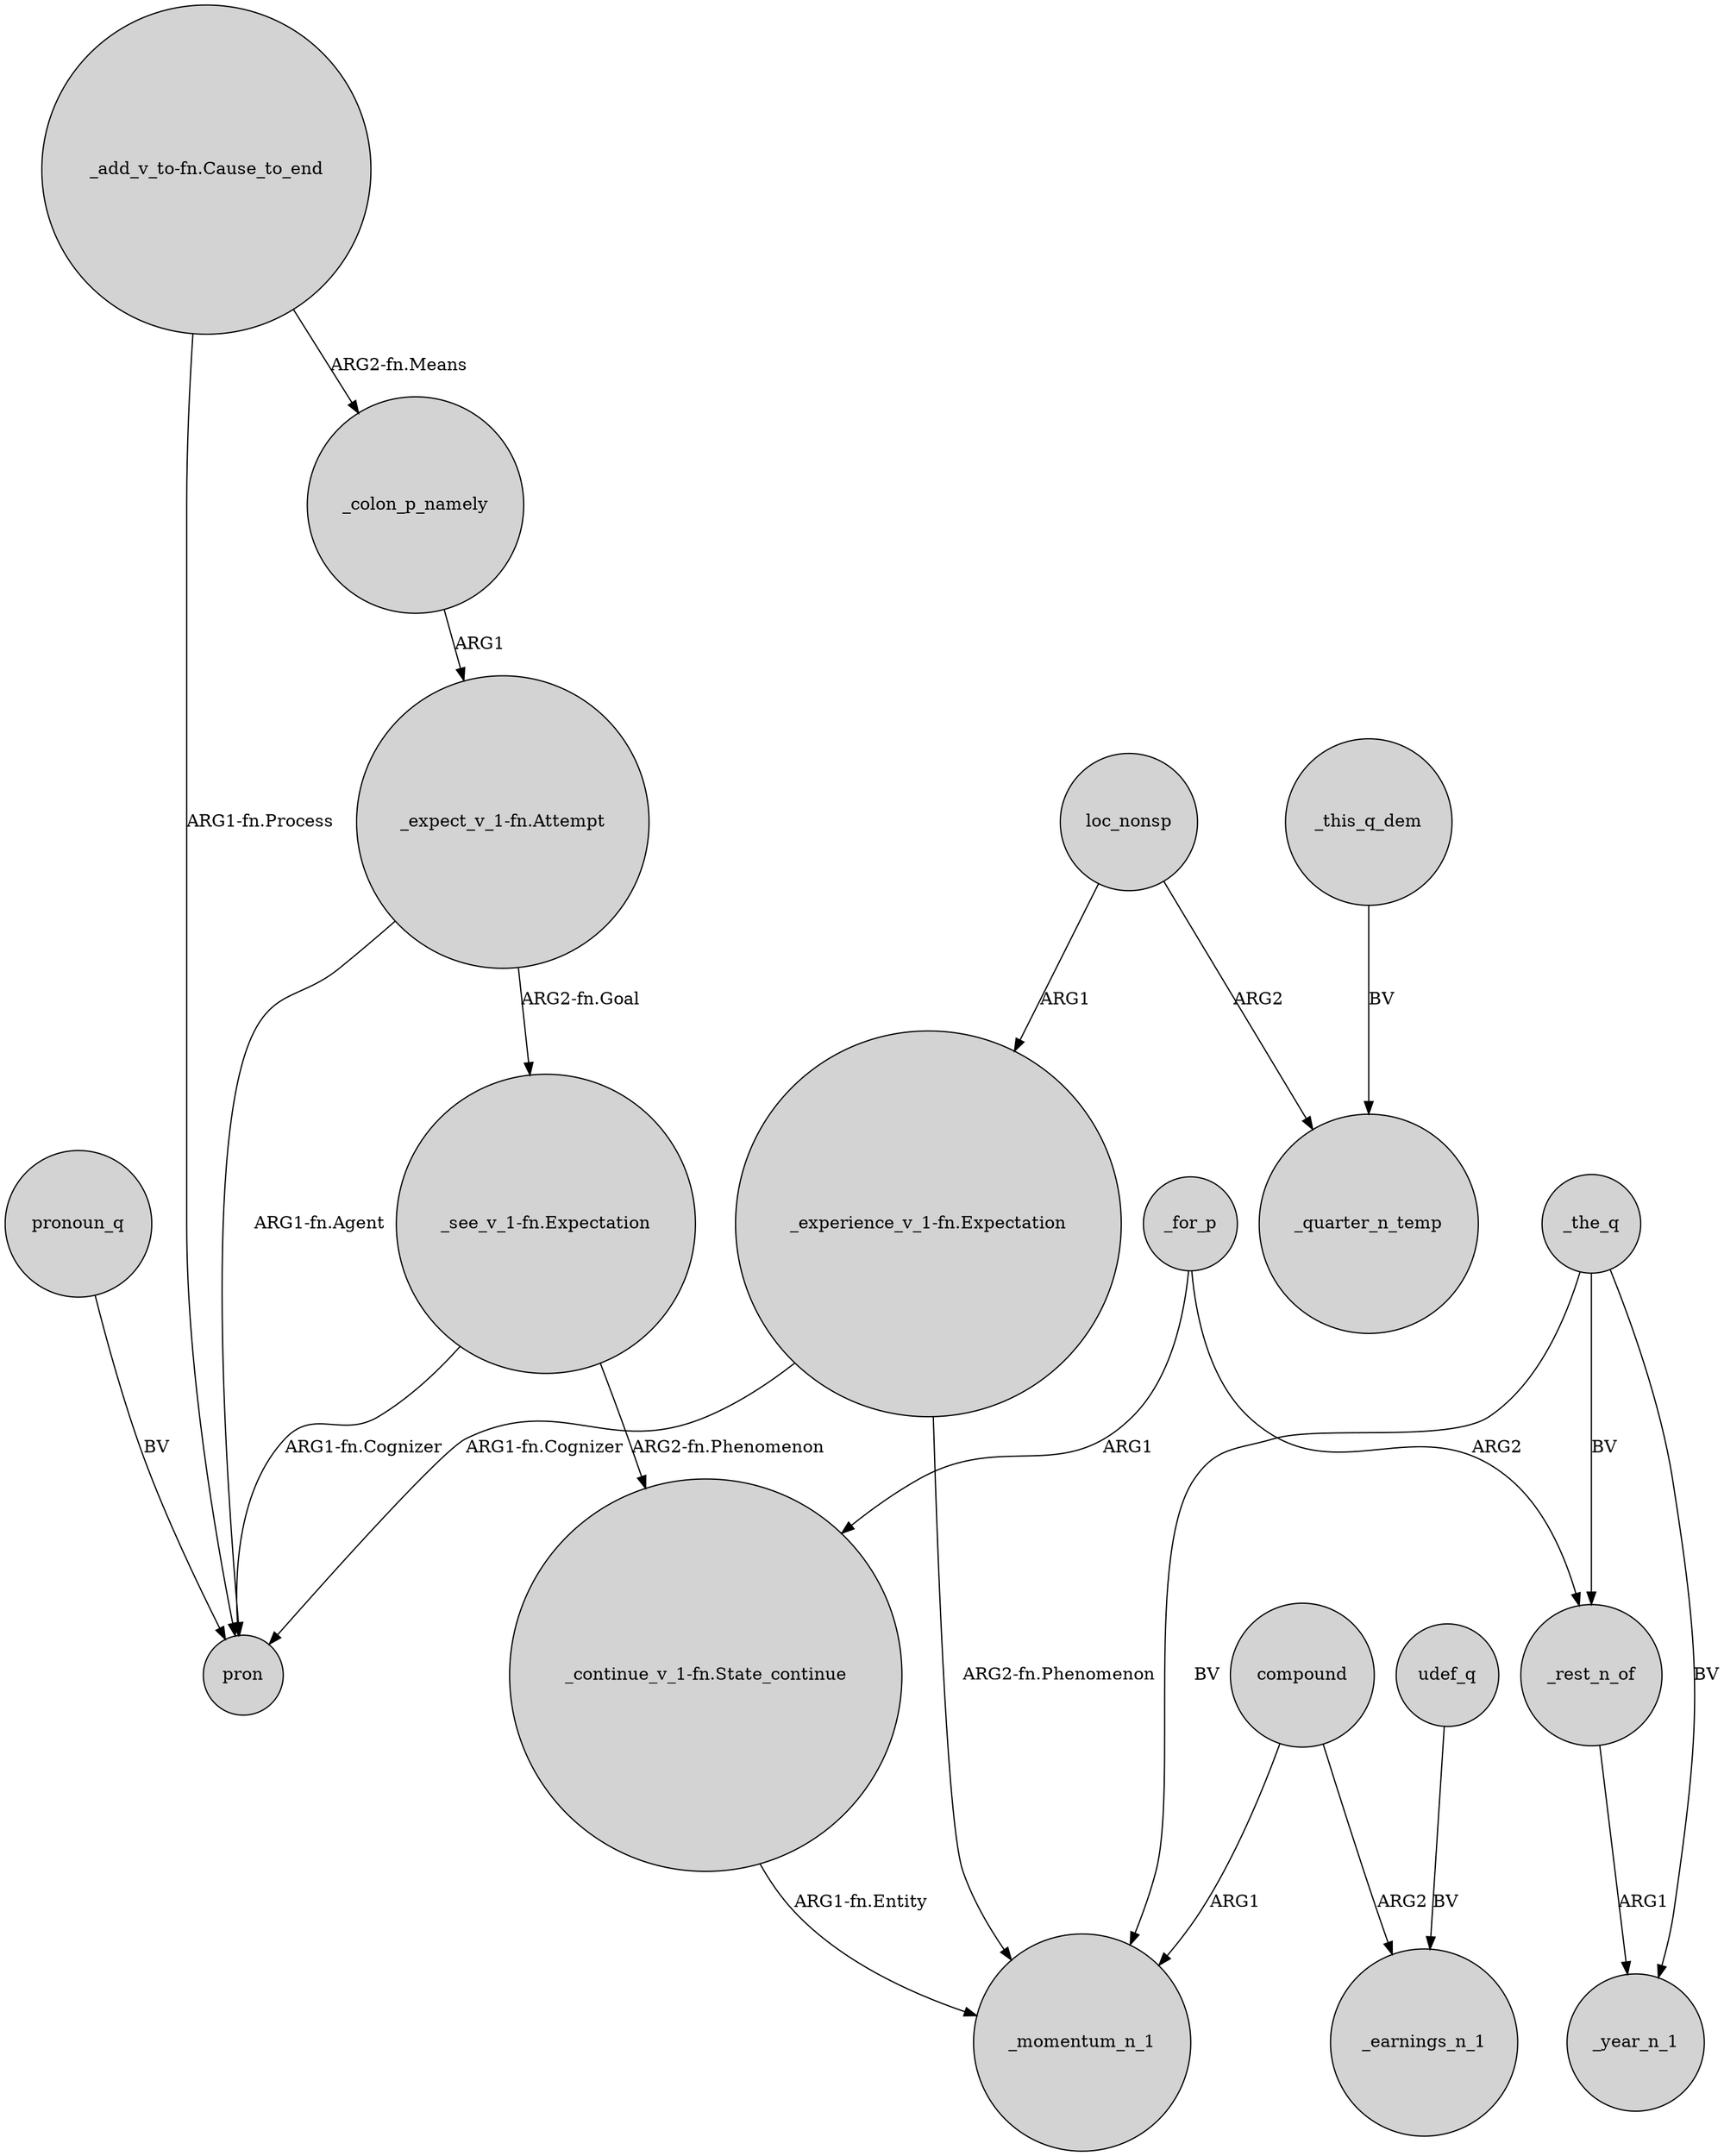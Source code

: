 digraph {
	node [shape=circle style=filled]
	"_expect_v_1-fn.Attempt" -> pron [label="ARG1-fn.Agent"]
	_the_q -> _momentum_n_1 [label=BV]
	loc_nonsp -> _quarter_n_temp [label=ARG2]
	"_expect_v_1-fn.Attempt" -> "_see_v_1-fn.Expectation" [label="ARG2-fn.Goal"]
	loc_nonsp -> "_experience_v_1-fn.Expectation" [label=ARG1]
	compound -> _earnings_n_1 [label=ARG2]
	pronoun_q -> pron [label=BV]
	compound -> _momentum_n_1 [label=ARG1]
	_for_p -> "_continue_v_1-fn.State_continue" [label=ARG1]
	_for_p -> _rest_n_of [label=ARG2]
	udef_q -> _earnings_n_1 [label=BV]
	_the_q -> _year_n_1 [label=BV]
	"_add_v_to-fn.Cause_to_end" -> _colon_p_namely [label="ARG2-fn.Means"]
	"_experience_v_1-fn.Expectation" -> pron [label="ARG1-fn.Cognizer"]
	_this_q_dem -> _quarter_n_temp [label=BV]
	"_experience_v_1-fn.Expectation" -> _momentum_n_1 [label="ARG2-fn.Phenomenon"]
	_colon_p_namely -> "_expect_v_1-fn.Attempt" [label=ARG1]
	"_see_v_1-fn.Expectation" -> pron [label="ARG1-fn.Cognizer"]
	"_continue_v_1-fn.State_continue" -> _momentum_n_1 [label="ARG1-fn.Entity"]
	"_see_v_1-fn.Expectation" -> "_continue_v_1-fn.State_continue" [label="ARG2-fn.Phenomenon"]
	_the_q -> _rest_n_of [label=BV]
	_rest_n_of -> _year_n_1 [label=ARG1]
	"_add_v_to-fn.Cause_to_end" -> pron [label="ARG1-fn.Process"]
}
